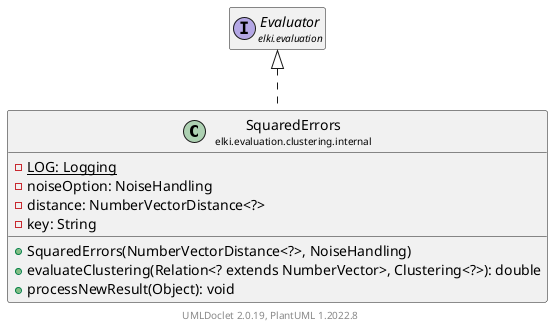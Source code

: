 @startuml
    remove .*\.(Instance|Par|Parameterizer|Factory)$
    set namespaceSeparator none
    hide empty fields
    hide empty methods

    class "<size:14>SquaredErrors\n<size:10>elki.evaluation.clustering.internal" as elki.evaluation.clustering.internal.SquaredErrors [[SquaredErrors.html]] {
        {static} -LOG: Logging
        -noiseOption: NoiseHandling
        -distance: NumberVectorDistance<?>
        -key: String
        +SquaredErrors(NumberVectorDistance<?>, NoiseHandling)
        +evaluateClustering(Relation<? extends NumberVector>, Clustering<?>): double
        +processNewResult(Object): void
    }

    interface "<size:14>Evaluator\n<size:10>elki.evaluation" as elki.evaluation.Evaluator [[../../Evaluator.html]]
    class "<size:14>SquaredErrors.Par\n<size:10>elki.evaluation.clustering.internal" as elki.evaluation.clustering.internal.SquaredErrors.Par [[SquaredErrors.Par.html]]

    elki.evaluation.Evaluator <|.. elki.evaluation.clustering.internal.SquaredErrors
    elki.evaluation.clustering.internal.SquaredErrors +-- elki.evaluation.clustering.internal.SquaredErrors.Par

    center footer UMLDoclet 2.0.19, PlantUML 1.2022.8
@enduml
